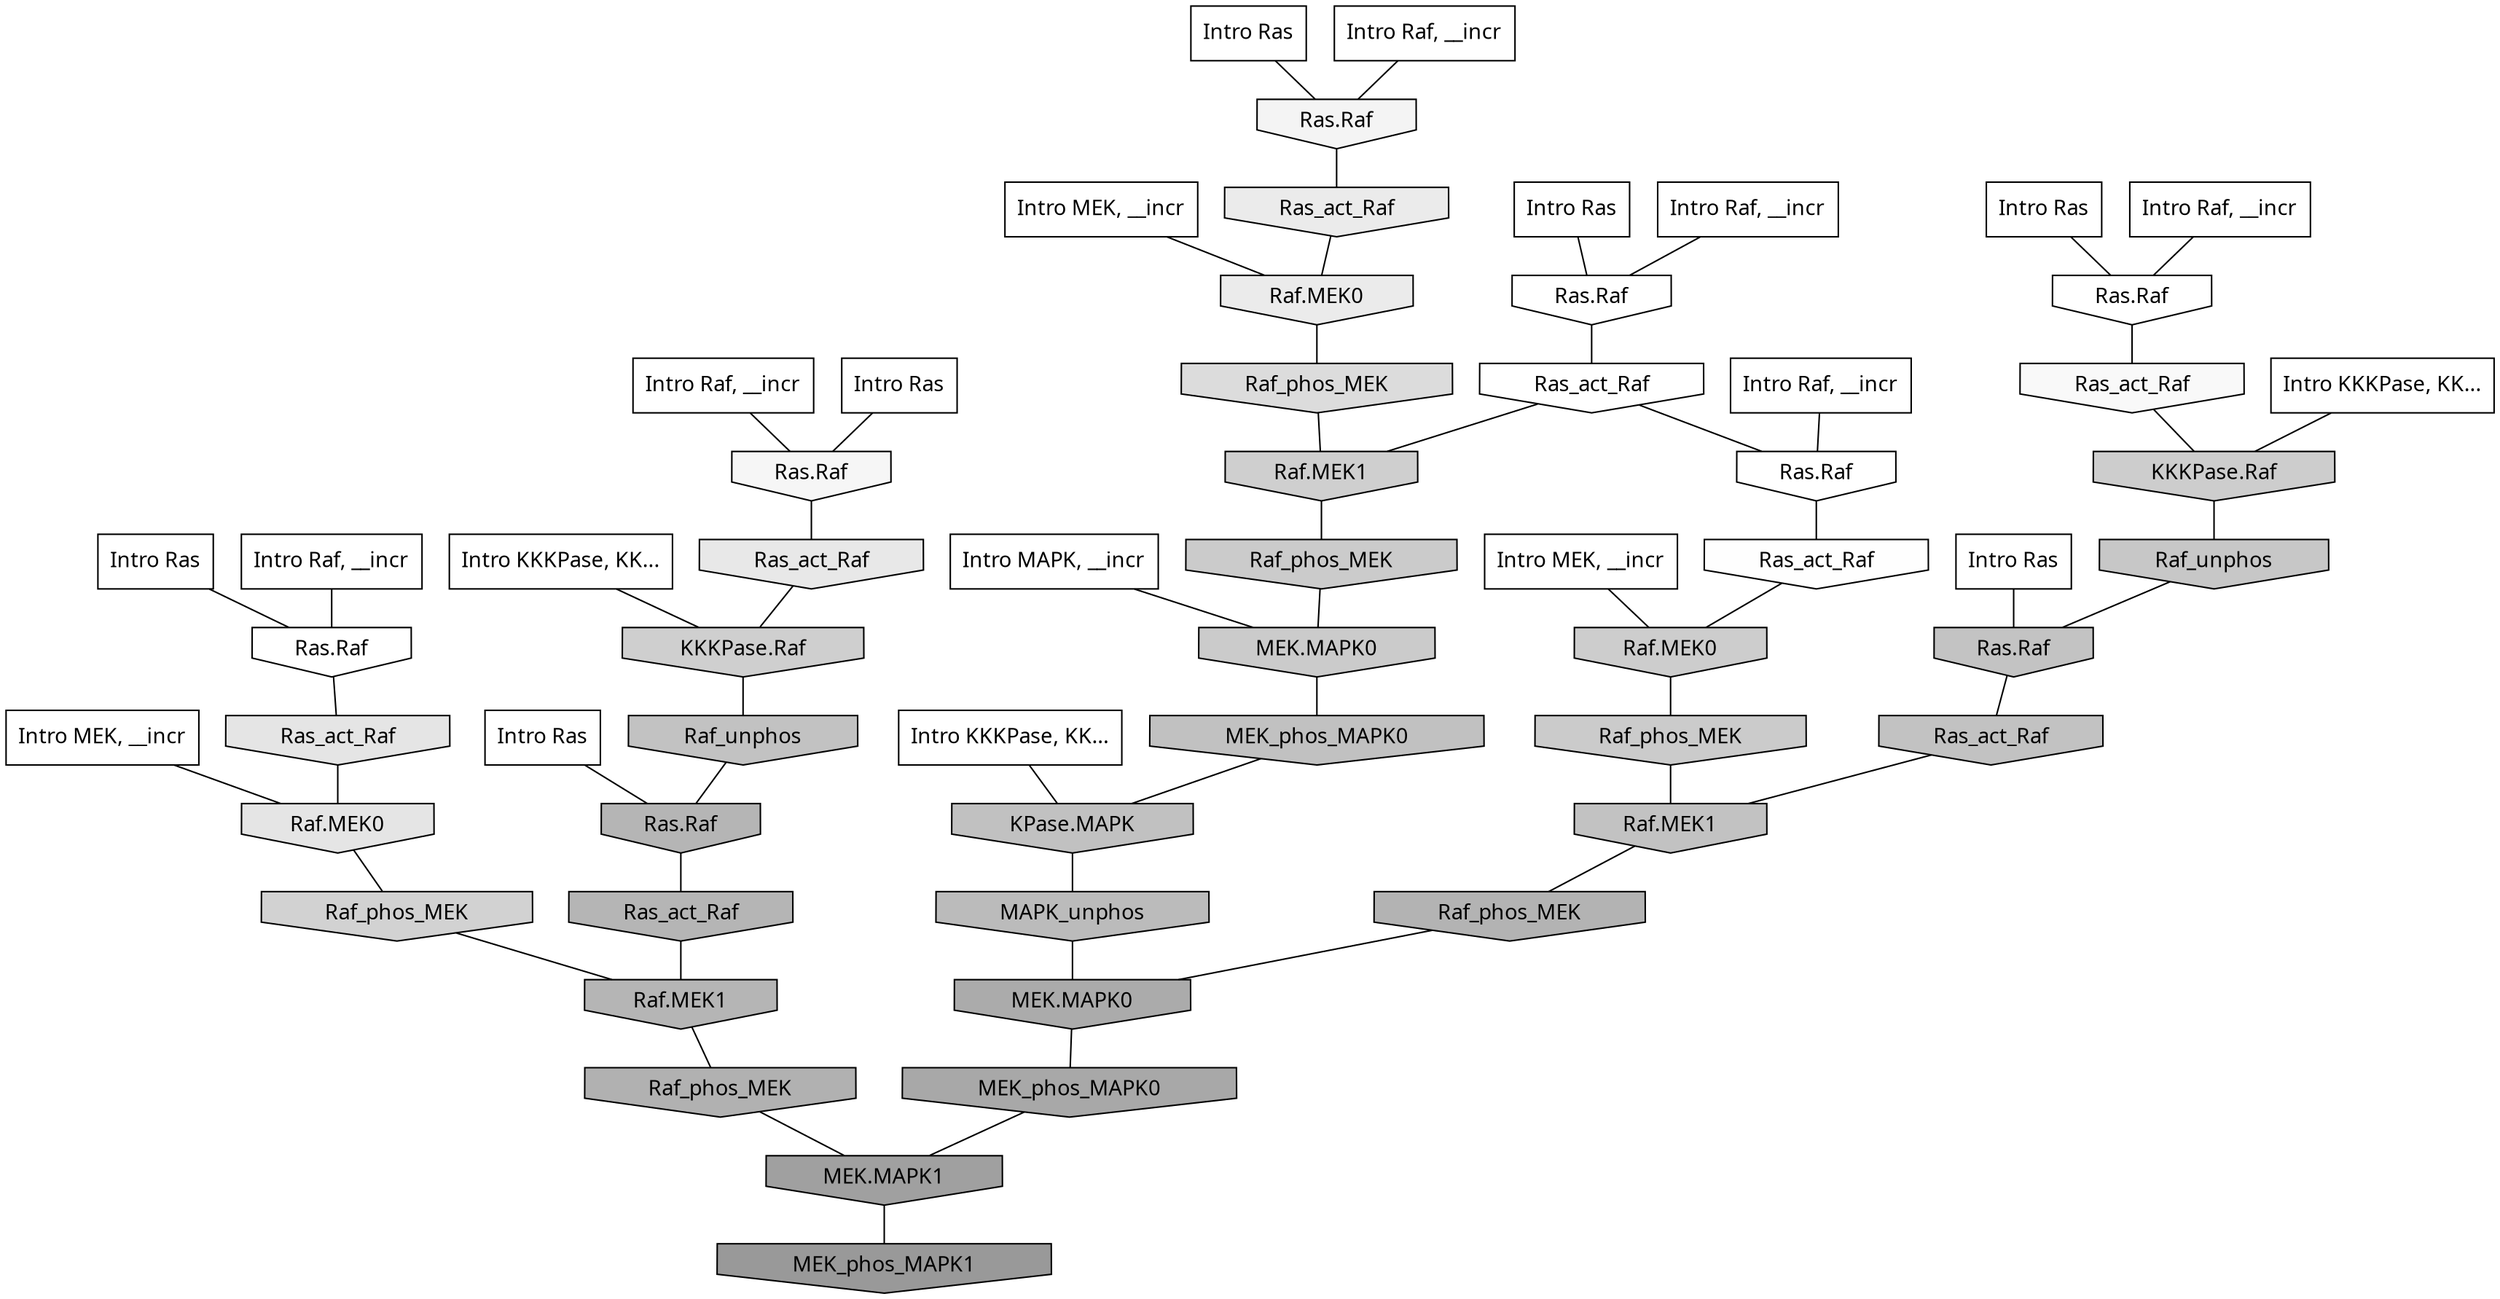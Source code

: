 digraph G{
  rankdir="TB";
  ranksep=0.30;
  node [fontname="CMU Serif"];
  edge [fontname="CMU Serif"];
  
  17 [label="Intro Ras", shape=rectangle, style=filled, fillcolor="0.000 0.000 1.000"]
  
  32 [label="Intro Ras", shape=rectangle, style=filled, fillcolor="0.000 0.000 1.000"]
  
  35 [label="Intro Ras", shape=rectangle, style=filled, fillcolor="0.000 0.000 1.000"]
  
  41 [label="Intro Ras", shape=rectangle, style=filled, fillcolor="0.000 0.000 1.000"]
  
  49 [label="Intro Ras", shape=rectangle, style=filled, fillcolor="0.000 0.000 1.000"]
  
  64 [label="Intro Ras", shape=rectangle, style=filled, fillcolor="0.000 0.000 1.000"]
  
  86 [label="Intro Ras", shape=rectangle, style=filled, fillcolor="0.000 0.000 1.000"]
  
  824 [label="Intro Raf, __incr", shape=rectangle, style=filled, fillcolor="0.000 0.000 1.000"]
  
  838 [label="Intro Raf, __incr", shape=rectangle, style=filled, fillcolor="0.000 0.000 1.000"]
  
  853 [label="Intro Raf, __incr", shape=rectangle, style=filled, fillcolor="0.000 0.000 1.000"]
  
  938 [label="Intro Raf, __incr", shape=rectangle, style=filled, fillcolor="0.000 0.000 1.000"]
  
  1018 [label="Intro Raf, __incr", shape=rectangle, style=filled, fillcolor="0.000 0.000 1.000"]
  
  1086 [label="Intro Raf, __incr", shape=rectangle, style=filled, fillcolor="0.000 0.000 1.000"]
  
  1270 [label="Intro MEK, __incr", shape=rectangle, style=filled, fillcolor="0.000 0.000 1.000"]
  
  1598 [label="Intro MEK, __incr", shape=rectangle, style=filled, fillcolor="0.000 0.000 1.000"]
  
  1827 [label="Intro MEK, __incr", shape=rectangle, style=filled, fillcolor="0.000 0.000 1.000"]
  
  3056 [label="Intro MAPK, __incr", shape=rectangle, style=filled, fillcolor="0.000 0.000 1.000"]
  
  3131 [label="Intro KKKPase, KK...", shape=rectangle, style=filled, fillcolor="0.000 0.000 1.000"]
  
  3142 [label="Intro KKKPase, KK...", shape=rectangle, style=filled, fillcolor="0.000 0.000 1.000"]
  
  3183 [label="Intro KKKPase, KK...", shape=rectangle, style=filled, fillcolor="0.000 0.000 1.000"]
  
  3244 [label="Ras.Raf", shape=invhouse, style=filled, fillcolor="0.000 0.000 1.000"]
  
  3259 [label="Ras.Raf", shape=invhouse, style=filled, fillcolor="0.000 0.000 1.000"]
  
  3267 [label="Ras.Raf", shape=invhouse, style=filled, fillcolor="0.000 0.000 1.000"]
  
  3299 [label="Ras_act_Raf", shape=invhouse, style=filled, fillcolor="0.000 0.000 1.000"]
  
  3301 [label="Ras.Raf", shape=invhouse, style=filled, fillcolor="0.000 0.000 1.000"]
  
  3336 [label="Ras_act_Raf", shape=invhouse, style=filled, fillcolor="0.000 0.000 0.996"]
  
  3472 [label="Ras_act_Raf", shape=invhouse, style=filled, fillcolor="0.000 0.000 0.973"]
  
  3521 [label="Ras.Raf", shape=invhouse, style=filled, fillcolor="0.000 0.000 0.964"]
  
  3571 [label="Ras.Raf", shape=invhouse, style=filled, fillcolor="0.000 0.000 0.957"]
  
  4028 [label="Ras_act_Raf", shape=invhouse, style=filled, fillcolor="0.000 0.000 0.919"]
  
  4030 [label="Raf.MEK0", shape=invhouse, style=filled, fillcolor="0.000 0.000 0.919"]
  
  4140 [label="Ras_act_Raf", shape=invhouse, style=filled, fillcolor="0.000 0.000 0.910"]
  
  4313 [label="Ras_act_Raf", shape=invhouse, style=filled, fillcolor="0.000 0.000 0.895"]
  
  4315 [label="Raf.MEK0", shape=invhouse, style=filled, fillcolor="0.000 0.000 0.895"]
  
  4802 [label="Raf_phos_MEK", shape=invhouse, style=filled, fillcolor="0.000 0.000 0.863"]
  
  5444 [label="Raf_phos_MEK", shape=invhouse, style=filled, fillcolor="0.000 0.000 0.823"]
  
  5622 [label="Raf.MEK1", shape=invhouse, style=filled, fillcolor="0.000 0.000 0.810"]
  
  5629 [label="KKKPase.Raf", shape=invhouse, style=filled, fillcolor="0.000 0.000 0.810"]
  
  5742 [label="Raf.MEK0", shape=invhouse, style=filled, fillcolor="0.000 0.000 0.804"]
  
  5812 [label="KKKPase.Raf", shape=invhouse, style=filled, fillcolor="0.000 0.000 0.801"]
  
  5961 [label="Raf_phos_MEK", shape=invhouse, style=filled, fillcolor="0.000 0.000 0.793"]
  
  5963 [label="MEK.MAPK0", shape=invhouse, style=filled, fillcolor="0.000 0.000 0.793"]
  
  5965 [label="Raf_phos_MEK", shape=invhouse, style=filled, fillcolor="0.000 0.000 0.793"]
  
  6199 [label="Raf_unphos", shape=invhouse, style=filled, fillcolor="0.000 0.000 0.778"]
  
  6567 [label="Ras.Raf", shape=invhouse, style=filled, fillcolor="0.000 0.000 0.762"]
  
  6675 [label="Ras_act_Raf", shape=invhouse, style=filled, fillcolor="0.000 0.000 0.758"]
  
  6678 [label="Raf.MEK1", shape=invhouse, style=filled, fillcolor="0.000 0.000 0.758"]
  
  6684 [label="Raf_unphos", shape=invhouse, style=filled, fillcolor="0.000 0.000 0.758"]
  
  6698 [label="MEK_phos_MAPK0", shape=invhouse, style=filled, fillcolor="0.000 0.000 0.757"]
  
  6699 [label="KPase.MAPK", shape=invhouse, style=filled, fillcolor="0.000 0.000 0.757"]
  
  7358 [label="MAPK_unphos", shape=invhouse, style=filled, fillcolor="0.000 0.000 0.733"]
  
  8051 [label="Ras.Raf", shape=invhouse, style=filled, fillcolor="0.000 0.000 0.709"]
  
  8083 [label="Ras_act_Raf", shape=invhouse, style=filled, fillcolor="0.000 0.000 0.709"]
  
  8088 [label="Raf.MEK1", shape=invhouse, style=filled, fillcolor="0.000 0.000 0.708"]
  
  8329 [label="Raf_phos_MEK", shape=invhouse, style=filled, fillcolor="0.000 0.000 0.701"]
  
  8565 [label="Raf_phos_MEK", shape=invhouse, style=filled, fillcolor="0.000 0.000 0.693"]
  
  9306 [label="MEK.MAPK0", shape=invhouse, style=filled, fillcolor="0.000 0.000 0.671"]
  
  9881 [label="MEK_phos_MAPK0", shape=invhouse, style=filled, fillcolor="0.000 0.000 0.658"]
  
  11290 [label="MEK.MAPK1", shape=invhouse, style=filled, fillcolor="0.000 0.000 0.626"]
  
  12737 [label="MEK_phos_MAPK1", shape=invhouse, style=filled, fillcolor="0.000 0.000 0.600"]
  
  
  11290 -> 12737 [dir=none, color="0.000 0.000 0.000"] 
  9881 -> 11290 [dir=none, color="0.000 0.000 0.000"] 
  9306 -> 9881 [dir=none, color="0.000 0.000 0.000"] 
  8565 -> 11290 [dir=none, color="0.000 0.000 0.000"] 
  8329 -> 9306 [dir=none, color="0.000 0.000 0.000"] 
  8088 -> 8565 [dir=none, color="0.000 0.000 0.000"] 
  8083 -> 8088 [dir=none, color="0.000 0.000 0.000"] 
  8051 -> 8083 [dir=none, color="0.000 0.000 0.000"] 
  7358 -> 9306 [dir=none, color="0.000 0.000 0.000"] 
  6699 -> 7358 [dir=none, color="0.000 0.000 0.000"] 
  6698 -> 6699 [dir=none, color="0.000 0.000 0.000"] 
  6684 -> 8051 [dir=none, color="0.000 0.000 0.000"] 
  6678 -> 8329 [dir=none, color="0.000 0.000 0.000"] 
  6675 -> 6678 [dir=none, color="0.000 0.000 0.000"] 
  6567 -> 6675 [dir=none, color="0.000 0.000 0.000"] 
  6199 -> 6567 [dir=none, color="0.000 0.000 0.000"] 
  5965 -> 6678 [dir=none, color="0.000 0.000 0.000"] 
  5963 -> 6698 [dir=none, color="0.000 0.000 0.000"] 
  5961 -> 5963 [dir=none, color="0.000 0.000 0.000"] 
  5812 -> 6199 [dir=none, color="0.000 0.000 0.000"] 
  5742 -> 5965 [dir=none, color="0.000 0.000 0.000"] 
  5629 -> 6684 [dir=none, color="0.000 0.000 0.000"] 
  5622 -> 5961 [dir=none, color="0.000 0.000 0.000"] 
  5444 -> 8088 [dir=none, color="0.000 0.000 0.000"] 
  4802 -> 5622 [dir=none, color="0.000 0.000 0.000"] 
  4315 -> 5444 [dir=none, color="0.000 0.000 0.000"] 
  4313 -> 4315 [dir=none, color="0.000 0.000 0.000"] 
  4140 -> 5629 [dir=none, color="0.000 0.000 0.000"] 
  4030 -> 4802 [dir=none, color="0.000 0.000 0.000"] 
  4028 -> 4030 [dir=none, color="0.000 0.000 0.000"] 
  3571 -> 4028 [dir=none, color="0.000 0.000 0.000"] 
  3521 -> 4140 [dir=none, color="0.000 0.000 0.000"] 
  3472 -> 5812 [dir=none, color="0.000 0.000 0.000"] 
  3336 -> 5742 [dir=none, color="0.000 0.000 0.000"] 
  3301 -> 3336 [dir=none, color="0.000 0.000 0.000"] 
  3299 -> 3301 [dir=none, color="0.000 0.000 0.000"] 
  3299 -> 5622 [dir=none, color="0.000 0.000 0.000"] 
  3267 -> 3472 [dir=none, color="0.000 0.000 0.000"] 
  3259 -> 3299 [dir=none, color="0.000 0.000 0.000"] 
  3244 -> 4313 [dir=none, color="0.000 0.000 0.000"] 
  3183 -> 5812 [dir=none, color="0.000 0.000 0.000"] 
  3142 -> 6699 [dir=none, color="0.000 0.000 0.000"] 
  3131 -> 5629 [dir=none, color="0.000 0.000 0.000"] 
  3056 -> 5963 [dir=none, color="0.000 0.000 0.000"] 
  1827 -> 4315 [dir=none, color="0.000 0.000 0.000"] 
  1598 -> 4030 [dir=none, color="0.000 0.000 0.000"] 
  1270 -> 5742 [dir=none, color="0.000 0.000 0.000"] 
  1086 -> 3244 [dir=none, color="0.000 0.000 0.000"] 
  1018 -> 3259 [dir=none, color="0.000 0.000 0.000"] 
  938 -> 3267 [dir=none, color="0.000 0.000 0.000"] 
  853 -> 3521 [dir=none, color="0.000 0.000 0.000"] 
  838 -> 3571 [dir=none, color="0.000 0.000 0.000"] 
  824 -> 3301 [dir=none, color="0.000 0.000 0.000"] 
  86 -> 3244 [dir=none, color="0.000 0.000 0.000"] 
  64 -> 3571 [dir=none, color="0.000 0.000 0.000"] 
  49 -> 3267 [dir=none, color="0.000 0.000 0.000"] 
  41 -> 3259 [dir=none, color="0.000 0.000 0.000"] 
  35 -> 6567 [dir=none, color="0.000 0.000 0.000"] 
  32 -> 3521 [dir=none, color="0.000 0.000 0.000"] 
  17 -> 8051 [dir=none, color="0.000 0.000 0.000"] 
  
  }
